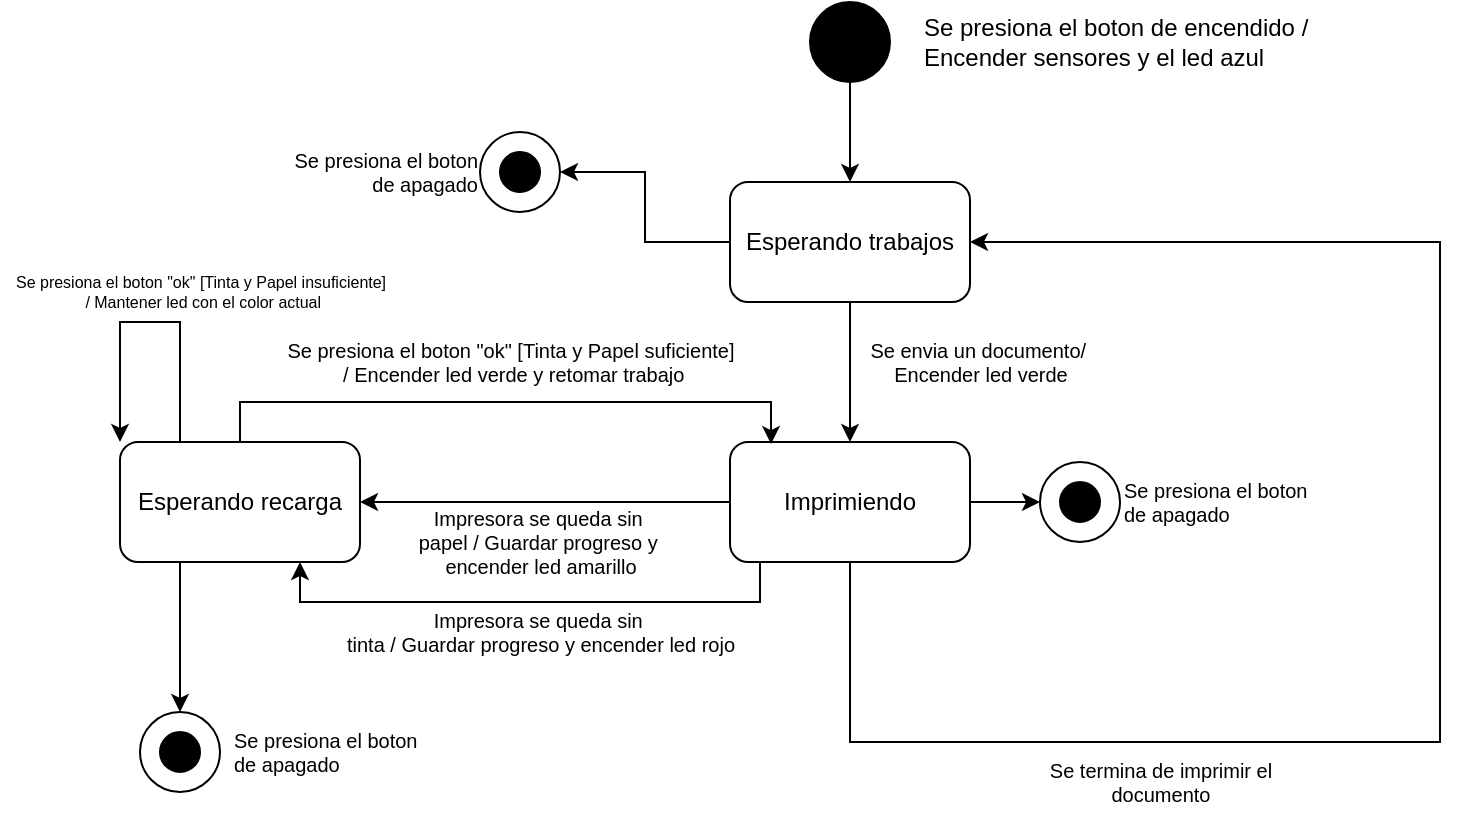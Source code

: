 <mxfile version="24.8.3">
  <diagram name="Page-1" id="TrFkJt4Q3403ZMpoXxQd">
    <mxGraphModel dx="1195" dy="644" grid="1" gridSize="10" guides="1" tooltips="1" connect="1" arrows="1" fold="1" page="1" pageScale="1" pageWidth="850" pageHeight="1400" math="0" shadow="0">
      <root>
        <mxCell id="0" />
        <mxCell id="1" parent="0" />
        <mxCell id="jT8QoHCPhj27wWN9HuLi-6" value="" style="edgeStyle=orthogonalEdgeStyle;rounded=0;orthogonalLoop=1;jettySize=auto;html=1;" edge="1" parent="1" source="jT8QoHCPhj27wWN9HuLi-2" target="jT8QoHCPhj27wWN9HuLi-5">
          <mxGeometry relative="1" as="geometry" />
        </mxCell>
        <mxCell id="jT8QoHCPhj27wWN9HuLi-39" style="edgeStyle=orthogonalEdgeStyle;rounded=0;orthogonalLoop=1;jettySize=auto;html=1;exitX=0;exitY=0.5;exitDx=0;exitDy=0;entryX=1;entryY=0.5;entryDx=0;entryDy=0;" edge="1" parent="1" source="jT8QoHCPhj27wWN9HuLi-2" target="jT8QoHCPhj27wWN9HuLi-36">
          <mxGeometry relative="1" as="geometry" />
        </mxCell>
        <mxCell id="jT8QoHCPhj27wWN9HuLi-2" value="Esperando trabajos" style="rounded=1;whiteSpace=wrap;html=1;" vertex="1" parent="1">
          <mxGeometry x="365" y="150" width="120" height="60" as="geometry" />
        </mxCell>
        <mxCell id="jT8QoHCPhj27wWN9HuLi-4" value="&lt;div&gt;Se presiona el boton de encendido /&amp;nbsp;&lt;/div&gt;&lt;div&gt;Encender sensores y el led azul&lt;/div&gt;" style="text;html=1;align=left;verticalAlign=middle;resizable=0;points=[];autosize=1;strokeColor=none;fillColor=none;" vertex="1" parent="1">
          <mxGeometry x="460" y="60" width="220" height="40" as="geometry" />
        </mxCell>
        <mxCell id="jT8QoHCPhj27wWN9HuLi-9" style="edgeStyle=orthogonalEdgeStyle;rounded=0;orthogonalLoop=1;jettySize=auto;html=1;entryX=1;entryY=0.5;entryDx=0;entryDy=0;" edge="1" parent="1" source="jT8QoHCPhj27wWN9HuLi-5" target="jT8QoHCPhj27wWN9HuLi-8">
          <mxGeometry relative="1" as="geometry" />
        </mxCell>
        <mxCell id="jT8QoHCPhj27wWN9HuLi-11" style="edgeStyle=orthogonalEdgeStyle;rounded=0;orthogonalLoop=1;jettySize=auto;html=1;entryX=0.75;entryY=1;entryDx=0;entryDy=0;" edge="1" parent="1" source="jT8QoHCPhj27wWN9HuLi-5" target="jT8QoHCPhj27wWN9HuLi-8">
          <mxGeometry relative="1" as="geometry">
            <Array as="points">
              <mxPoint x="380" y="360" />
              <mxPoint x="150" y="360" />
            </Array>
          </mxGeometry>
        </mxCell>
        <mxCell id="jT8QoHCPhj27wWN9HuLi-18" style="edgeStyle=orthogonalEdgeStyle;rounded=0;orthogonalLoop=1;jettySize=auto;html=1;entryX=1;entryY=0.5;entryDx=0;entryDy=0;" edge="1" parent="1" source="jT8QoHCPhj27wWN9HuLi-5" target="jT8QoHCPhj27wWN9HuLi-2">
          <mxGeometry relative="1" as="geometry">
            <Array as="points">
              <mxPoint x="425" y="430" />
              <mxPoint x="720" y="430" />
              <mxPoint x="720" y="180" />
            </Array>
          </mxGeometry>
        </mxCell>
        <mxCell id="jT8QoHCPhj27wWN9HuLi-21" value="" style="edgeStyle=orthogonalEdgeStyle;rounded=0;orthogonalLoop=1;jettySize=auto;html=1;" edge="1" parent="1" source="jT8QoHCPhj27wWN9HuLi-5" target="jT8QoHCPhj27wWN9HuLi-20">
          <mxGeometry relative="1" as="geometry" />
        </mxCell>
        <mxCell id="jT8QoHCPhj27wWN9HuLi-5" value="Imprimiendo" style="rounded=1;whiteSpace=wrap;html=1;" vertex="1" parent="1">
          <mxGeometry x="365" y="280" width="120" height="60" as="geometry" />
        </mxCell>
        <mxCell id="jT8QoHCPhj27wWN9HuLi-7" value="&lt;div style=&quot;font-size: 10px;&quot;&gt;Se envia un documento/&amp;nbsp;&lt;/div&gt;&lt;div style=&quot;font-size: 10px;&quot;&gt;Encender led verde&lt;br style=&quot;font-size: 10px;&quot;&gt;&lt;/div&gt;" style="text;html=1;align=center;verticalAlign=middle;resizable=0;points=[];autosize=1;strokeColor=none;fillColor=none;fontSize=10;" vertex="1" parent="1">
          <mxGeometry x="420" y="220" width="140" height="40" as="geometry" />
        </mxCell>
        <mxCell id="jT8QoHCPhj27wWN9HuLi-40" style="edgeStyle=orthogonalEdgeStyle;rounded=0;orthogonalLoop=1;jettySize=auto;html=1;entryX=0.5;entryY=0;entryDx=0;entryDy=0;" edge="1" parent="1" source="jT8QoHCPhj27wWN9HuLi-8" target="jT8QoHCPhj27wWN9HuLi-29">
          <mxGeometry relative="1" as="geometry">
            <Array as="points">
              <mxPoint x="90" y="360" />
              <mxPoint x="90" y="360" />
            </Array>
          </mxGeometry>
        </mxCell>
        <mxCell id="jT8QoHCPhj27wWN9HuLi-8" value="Esperando recarga" style="rounded=1;whiteSpace=wrap;html=1;" vertex="1" parent="1">
          <mxGeometry x="60" y="280" width="120" height="60" as="geometry" />
        </mxCell>
        <mxCell id="jT8QoHCPhj27wWN9HuLi-10" value="&lt;div style=&quot;font-size: 10px;&quot;&gt;Impresora se queda sin&amp;nbsp;&lt;/div&gt;&lt;div style=&quot;font-size: 10px;&quot;&gt;papel / Guardar progreso y&amp;nbsp;&lt;/div&gt;&lt;div style=&quot;font-size: 10px;&quot;&gt;encender led amarillo&lt;br style=&quot;font-size: 10px;&quot;&gt;&lt;/div&gt;" style="text;html=1;align=center;verticalAlign=middle;resizable=0;points=[];autosize=1;strokeColor=none;fillColor=none;fontSize=10;" vertex="1" parent="1">
          <mxGeometry x="195" y="305" width="150" height="50" as="geometry" />
        </mxCell>
        <mxCell id="jT8QoHCPhj27wWN9HuLi-12" value="&lt;div style=&quot;font-size: 10px;&quot;&gt;Impresora se queda sin&amp;nbsp;&lt;/div&gt;&lt;div style=&quot;font-size: 10px;&quot;&gt;tinta / Guardar progreso y encender led rojo&lt;br style=&quot;font-size: 10px;&quot;&gt;&lt;/div&gt;" style="text;html=1;align=center;verticalAlign=middle;resizable=0;points=[];autosize=1;strokeColor=none;fillColor=none;fontSize=10;" vertex="1" parent="1">
          <mxGeometry x="155" y="355" width="230" height="40" as="geometry" />
        </mxCell>
        <mxCell id="jT8QoHCPhj27wWN9HuLi-13" style="edgeStyle=orthogonalEdgeStyle;rounded=0;orthogonalLoop=1;jettySize=auto;html=1;entryX=0.171;entryY=0.017;entryDx=0;entryDy=0;entryPerimeter=0;" edge="1" parent="1" source="jT8QoHCPhj27wWN9HuLi-8" target="jT8QoHCPhj27wWN9HuLi-5">
          <mxGeometry relative="1" as="geometry">
            <Array as="points">
              <mxPoint x="120" y="260" />
              <mxPoint x="386" y="260" />
            </Array>
          </mxGeometry>
        </mxCell>
        <mxCell id="jT8QoHCPhj27wWN9HuLi-14" value="&lt;div style=&quot;font-size: 10px;&quot;&gt;Se presiona el boton &quot;ok&quot; [Tinta y Papel suficiente]&lt;/div&gt;&lt;div style=&quot;font-size: 10px;&quot;&gt;&amp;nbsp;/ Encender led verde y retomar trabajo&lt;br style=&quot;font-size: 10px;&quot;&gt;&lt;/div&gt;" style="text;html=1;align=center;verticalAlign=middle;resizable=0;points=[];autosize=1;strokeColor=none;fillColor=none;fontSize=10;" vertex="1" parent="1">
          <mxGeometry x="125" y="220" width="260" height="40" as="geometry" />
        </mxCell>
        <mxCell id="jT8QoHCPhj27wWN9HuLi-16" style="edgeStyle=orthogonalEdgeStyle;rounded=0;orthogonalLoop=1;jettySize=auto;html=1;entryX=0;entryY=0;entryDx=0;entryDy=0;" edge="1" parent="1" source="jT8QoHCPhj27wWN9HuLi-8" target="jT8QoHCPhj27wWN9HuLi-8">
          <mxGeometry relative="1" as="geometry">
            <Array as="points">
              <mxPoint x="90" y="220" />
              <mxPoint x="60" y="220" />
            </Array>
          </mxGeometry>
        </mxCell>
        <mxCell id="jT8QoHCPhj27wWN9HuLi-17" value="&lt;div style=&quot;font-size: 8px;&quot;&gt;Se presiona el boton &quot;ok&quot; [Tinta y Papel insuficiente]&lt;/div&gt;&lt;div style=&quot;font-size: 8px;&quot;&gt;&amp;nbsp;/ Mantener led con el color actual&lt;br style=&quot;font-size: 8px;&quot;&gt;&lt;/div&gt;" style="text;html=1;align=center;verticalAlign=middle;resizable=0;points=[];autosize=1;strokeColor=none;fillColor=none;fontSize=8;" vertex="1" parent="1">
          <mxGeometry y="190" width="200" height="30" as="geometry" />
        </mxCell>
        <mxCell id="jT8QoHCPhj27wWN9HuLi-19" value="&lt;div&gt;Se termina de imprimir el&lt;/div&gt;&lt;div&gt;documento&lt;br&gt;&lt;/div&gt;" style="text;html=1;align=center;verticalAlign=middle;resizable=0;points=[];autosize=1;strokeColor=none;fillColor=none;fontSize=10;" vertex="1" parent="1">
          <mxGeometry x="510" y="430" width="140" height="40" as="geometry" />
        </mxCell>
        <mxCell id="jT8QoHCPhj27wWN9HuLi-20" value="" style="ellipse;whiteSpace=wrap;html=1;aspect=fixed;fillColor=#FFFFFF;" vertex="1" parent="1">
          <mxGeometry x="520" y="290" width="40" height="40" as="geometry" />
        </mxCell>
        <mxCell id="jT8QoHCPhj27wWN9HuLi-41" style="edgeStyle=orthogonalEdgeStyle;rounded=0;orthogonalLoop=1;jettySize=auto;html=1;" edge="1" parent="1" source="jT8QoHCPhj27wWN9HuLi-22" target="jT8QoHCPhj27wWN9HuLi-2">
          <mxGeometry relative="1" as="geometry" />
        </mxCell>
        <mxCell id="jT8QoHCPhj27wWN9HuLi-22" value="" style="ellipse;whiteSpace=wrap;html=1;aspect=fixed;fillColor=#000000;" vertex="1" parent="1">
          <mxGeometry x="405" y="60" width="40" height="40" as="geometry" />
        </mxCell>
        <mxCell id="jT8QoHCPhj27wWN9HuLi-1" value="" style="ellipse;whiteSpace=wrap;html=1;aspect=fixed;fillColor=#000000;" vertex="1" parent="1">
          <mxGeometry x="530" y="300" width="20" height="20" as="geometry" />
        </mxCell>
        <mxCell id="jT8QoHCPhj27wWN9HuLi-23" value="&lt;div&gt;Se presiona el boton&lt;/div&gt;&lt;div&gt;de apagado&lt;br&gt;&lt;/div&gt;" style="text;html=1;align=left;verticalAlign=middle;resizable=0;points=[];autosize=1;strokeColor=none;fillColor=none;fontSize=10;" vertex="1" parent="1">
          <mxGeometry x="560" y="290" width="120" height="40" as="geometry" />
        </mxCell>
        <mxCell id="jT8QoHCPhj27wWN9HuLi-27" value="&lt;div&gt;Se presiona el boton&lt;/div&gt;&lt;div&gt;de apagado&lt;br&gt;&lt;/div&gt;" style="text;html=1;align=left;verticalAlign=middle;resizable=0;points=[];autosize=1;strokeColor=none;fillColor=none;fontSize=10;" vertex="1" parent="1">
          <mxGeometry x="115" y="415" width="120" height="40" as="geometry" />
        </mxCell>
        <mxCell id="jT8QoHCPhj27wWN9HuLi-28" value="" style="ellipse;whiteSpace=wrap;html=1;aspect=fixed;fillColor=#000000;" vertex="1" parent="1">
          <mxGeometry x="80" y="425" width="20" height="20" as="geometry" />
        </mxCell>
        <mxCell id="jT8QoHCPhj27wWN9HuLi-29" value="" style="ellipse;whiteSpace=wrap;html=1;aspect=fixed;fillColor=#FFFFFF;" vertex="1" parent="1">
          <mxGeometry x="70" y="415" width="40" height="40" as="geometry" />
        </mxCell>
        <mxCell id="jT8QoHCPhj27wWN9HuLi-31" value="" style="ellipse;whiteSpace=wrap;html=1;aspect=fixed;fillColor=#000000;" vertex="1" parent="1">
          <mxGeometry x="80" y="425" width="20" height="20" as="geometry" />
        </mxCell>
        <mxCell id="jT8QoHCPhj27wWN9HuLi-34" value="&lt;div&gt;Se presiona el boton&lt;/div&gt;&lt;div&gt;de apagado&lt;br&gt;&lt;/div&gt;" style="text;html=1;align=right;verticalAlign=middle;resizable=0;points=[];autosize=1;strokeColor=none;fillColor=none;fontSize=10;" vertex="1" parent="1">
          <mxGeometry x="120" y="125" width="120" height="40" as="geometry" />
        </mxCell>
        <mxCell id="jT8QoHCPhj27wWN9HuLi-35" value="" style="ellipse;whiteSpace=wrap;html=1;aspect=fixed;fillColor=#000000;" vertex="1" parent="1">
          <mxGeometry x="250" y="135" width="20" height="20" as="geometry" />
        </mxCell>
        <mxCell id="jT8QoHCPhj27wWN9HuLi-36" value="" style="ellipse;whiteSpace=wrap;html=1;aspect=fixed;fillColor=#FFFFFF;" vertex="1" parent="1">
          <mxGeometry x="240" y="125" width="40" height="40" as="geometry" />
        </mxCell>
        <mxCell id="jT8QoHCPhj27wWN9HuLi-37" value="" style="ellipse;whiteSpace=wrap;html=1;aspect=fixed;fillColor=#000000;" vertex="1" parent="1">
          <mxGeometry x="250" y="135" width="20" height="20" as="geometry" />
        </mxCell>
      </root>
    </mxGraphModel>
  </diagram>
</mxfile>

